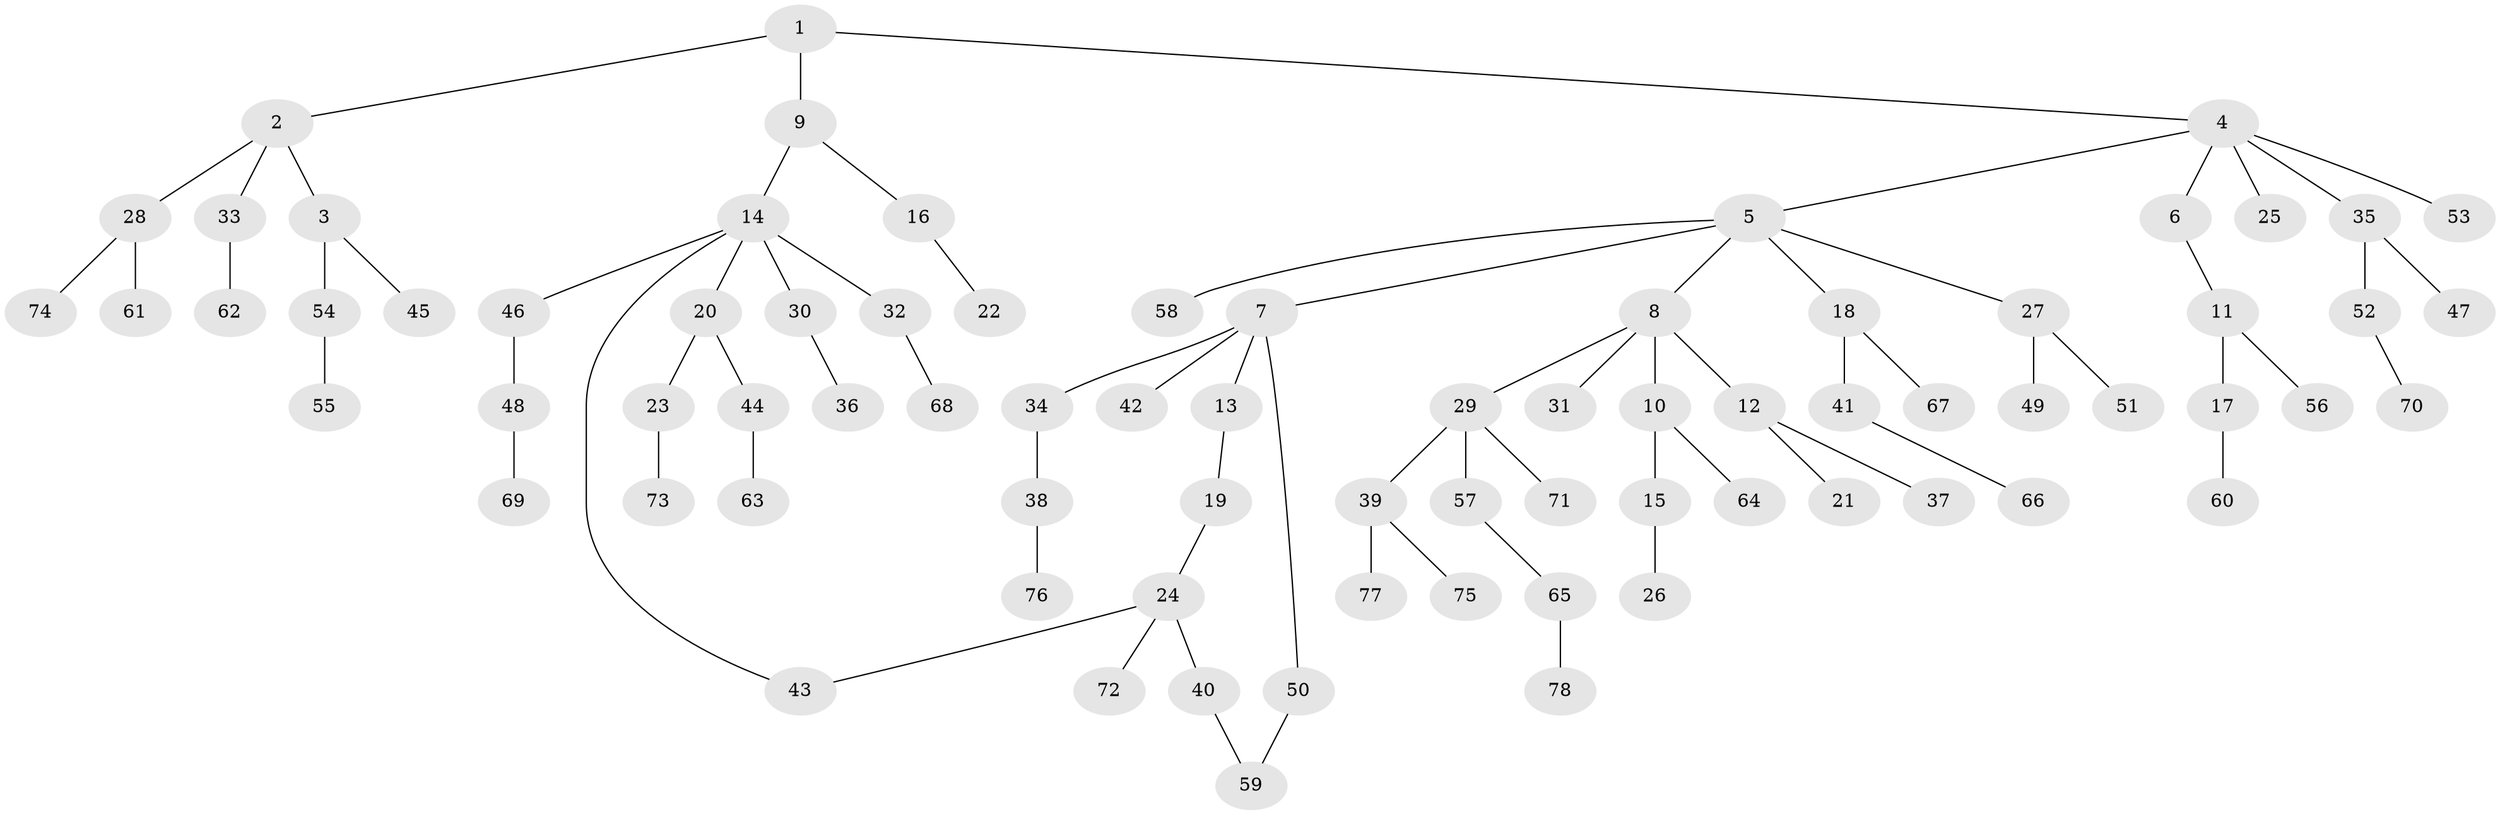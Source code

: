 // coarse degree distribution, {4: 0.038461538461538464, 5: 0.07692307692307693, 2: 0.25, 7: 0.038461538461538464, 6: 0.019230769230769232, 1: 0.5576923076923077, 3: 0.019230769230769232}
// Generated by graph-tools (version 1.1) at 2025/23/03/03/25 07:23:35]
// undirected, 78 vertices, 79 edges
graph export_dot {
graph [start="1"]
  node [color=gray90,style=filled];
  1;
  2;
  3;
  4;
  5;
  6;
  7;
  8;
  9;
  10;
  11;
  12;
  13;
  14;
  15;
  16;
  17;
  18;
  19;
  20;
  21;
  22;
  23;
  24;
  25;
  26;
  27;
  28;
  29;
  30;
  31;
  32;
  33;
  34;
  35;
  36;
  37;
  38;
  39;
  40;
  41;
  42;
  43;
  44;
  45;
  46;
  47;
  48;
  49;
  50;
  51;
  52;
  53;
  54;
  55;
  56;
  57;
  58;
  59;
  60;
  61;
  62;
  63;
  64;
  65;
  66;
  67;
  68;
  69;
  70;
  71;
  72;
  73;
  74;
  75;
  76;
  77;
  78;
  1 -- 2;
  1 -- 4;
  1 -- 9;
  2 -- 3;
  2 -- 28;
  2 -- 33;
  3 -- 45;
  3 -- 54;
  4 -- 5;
  4 -- 6;
  4 -- 25;
  4 -- 35;
  4 -- 53;
  5 -- 7;
  5 -- 8;
  5 -- 18;
  5 -- 27;
  5 -- 58;
  6 -- 11;
  7 -- 13;
  7 -- 34;
  7 -- 42;
  7 -- 50;
  8 -- 10;
  8 -- 12;
  8 -- 29;
  8 -- 31;
  9 -- 14;
  9 -- 16;
  10 -- 15;
  10 -- 64;
  11 -- 17;
  11 -- 56;
  12 -- 21;
  12 -- 37;
  13 -- 19;
  14 -- 20;
  14 -- 30;
  14 -- 32;
  14 -- 46;
  14 -- 43;
  15 -- 26;
  16 -- 22;
  17 -- 60;
  18 -- 41;
  18 -- 67;
  19 -- 24;
  20 -- 23;
  20 -- 44;
  23 -- 73;
  24 -- 40;
  24 -- 43;
  24 -- 72;
  27 -- 49;
  27 -- 51;
  28 -- 61;
  28 -- 74;
  29 -- 39;
  29 -- 57;
  29 -- 71;
  30 -- 36;
  32 -- 68;
  33 -- 62;
  34 -- 38;
  35 -- 47;
  35 -- 52;
  38 -- 76;
  39 -- 75;
  39 -- 77;
  40 -- 59;
  41 -- 66;
  44 -- 63;
  46 -- 48;
  48 -- 69;
  50 -- 59;
  52 -- 70;
  54 -- 55;
  57 -- 65;
  65 -- 78;
}
